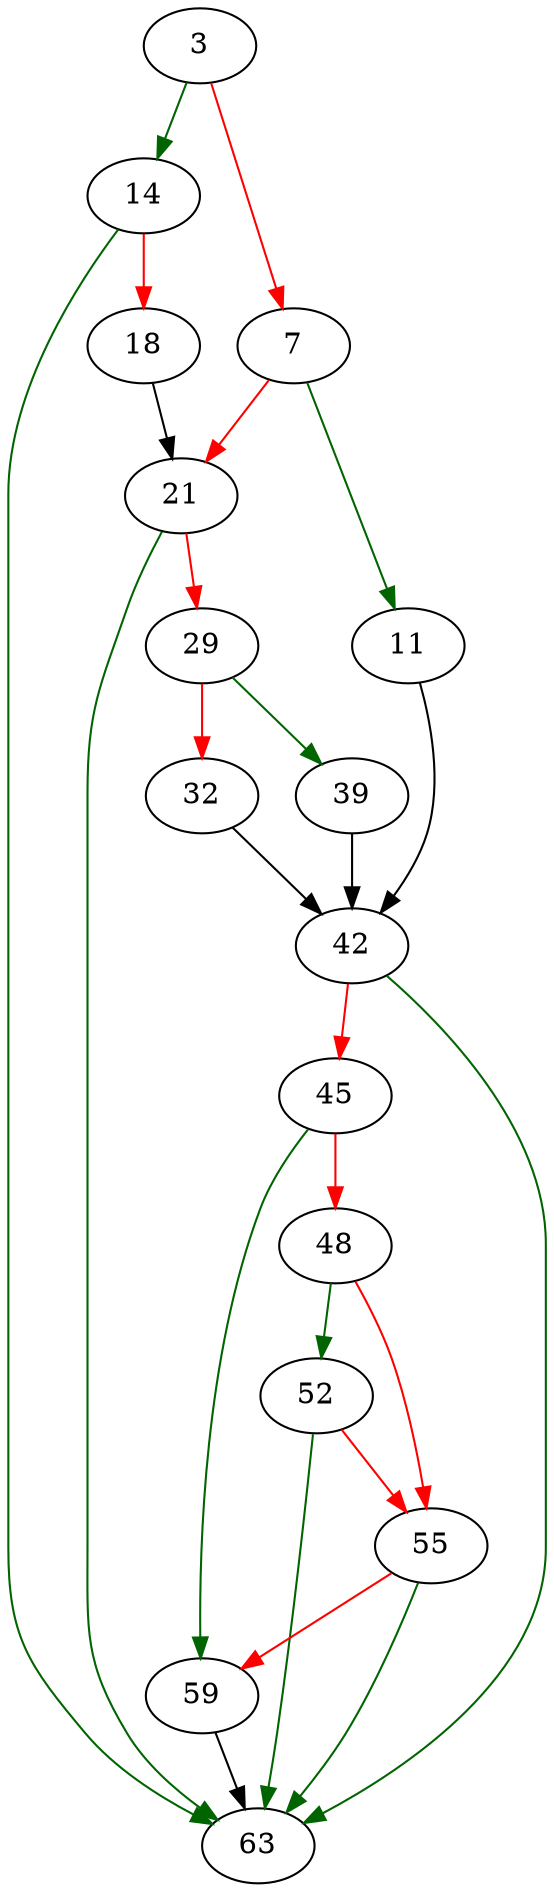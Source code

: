 strict digraph "di_set_insert" {
	// Node definitions.
	3 [entry=true];
	14;
	7;
	11;
	21;
	42;
	63;
	18;
	29;
	39;
	32;
	45;
	59;
	48;
	52;
	55;

	// Edge definitions.
	3 -> 14 [
		color=darkgreen
		cond=true
	];
	3 -> 7 [
		color=red
		cond=false
	];
	14 -> 63 [
		color=darkgreen
		cond=true
	];
	14 -> 18 [
		color=red
		cond=false
	];
	7 -> 11 [
		color=darkgreen
		cond=true
	];
	7 -> 21 [
		color=red
		cond=false
	];
	11 -> 42;
	21 -> 63 [
		color=darkgreen
		cond=true
	];
	21 -> 29 [
		color=red
		cond=false
	];
	42 -> 63 [
		color=darkgreen
		cond=true
	];
	42 -> 45 [
		color=red
		cond=false
	];
	18 -> 21;
	29 -> 39 [
		color=darkgreen
		cond=true
	];
	29 -> 32 [
		color=red
		cond=false
	];
	39 -> 42;
	32 -> 42;
	45 -> 59 [
		color=darkgreen
		cond=true
	];
	45 -> 48 [
		color=red
		cond=false
	];
	59 -> 63;
	48 -> 52 [
		color=darkgreen
		cond=true
	];
	48 -> 55 [
		color=red
		cond=false
	];
	52 -> 63 [
		color=darkgreen
		cond=true
	];
	52 -> 55 [
		color=red
		cond=false
	];
	55 -> 63 [
		color=darkgreen
		cond=true
	];
	55 -> 59 [
		color=red
		cond=false
	];
}